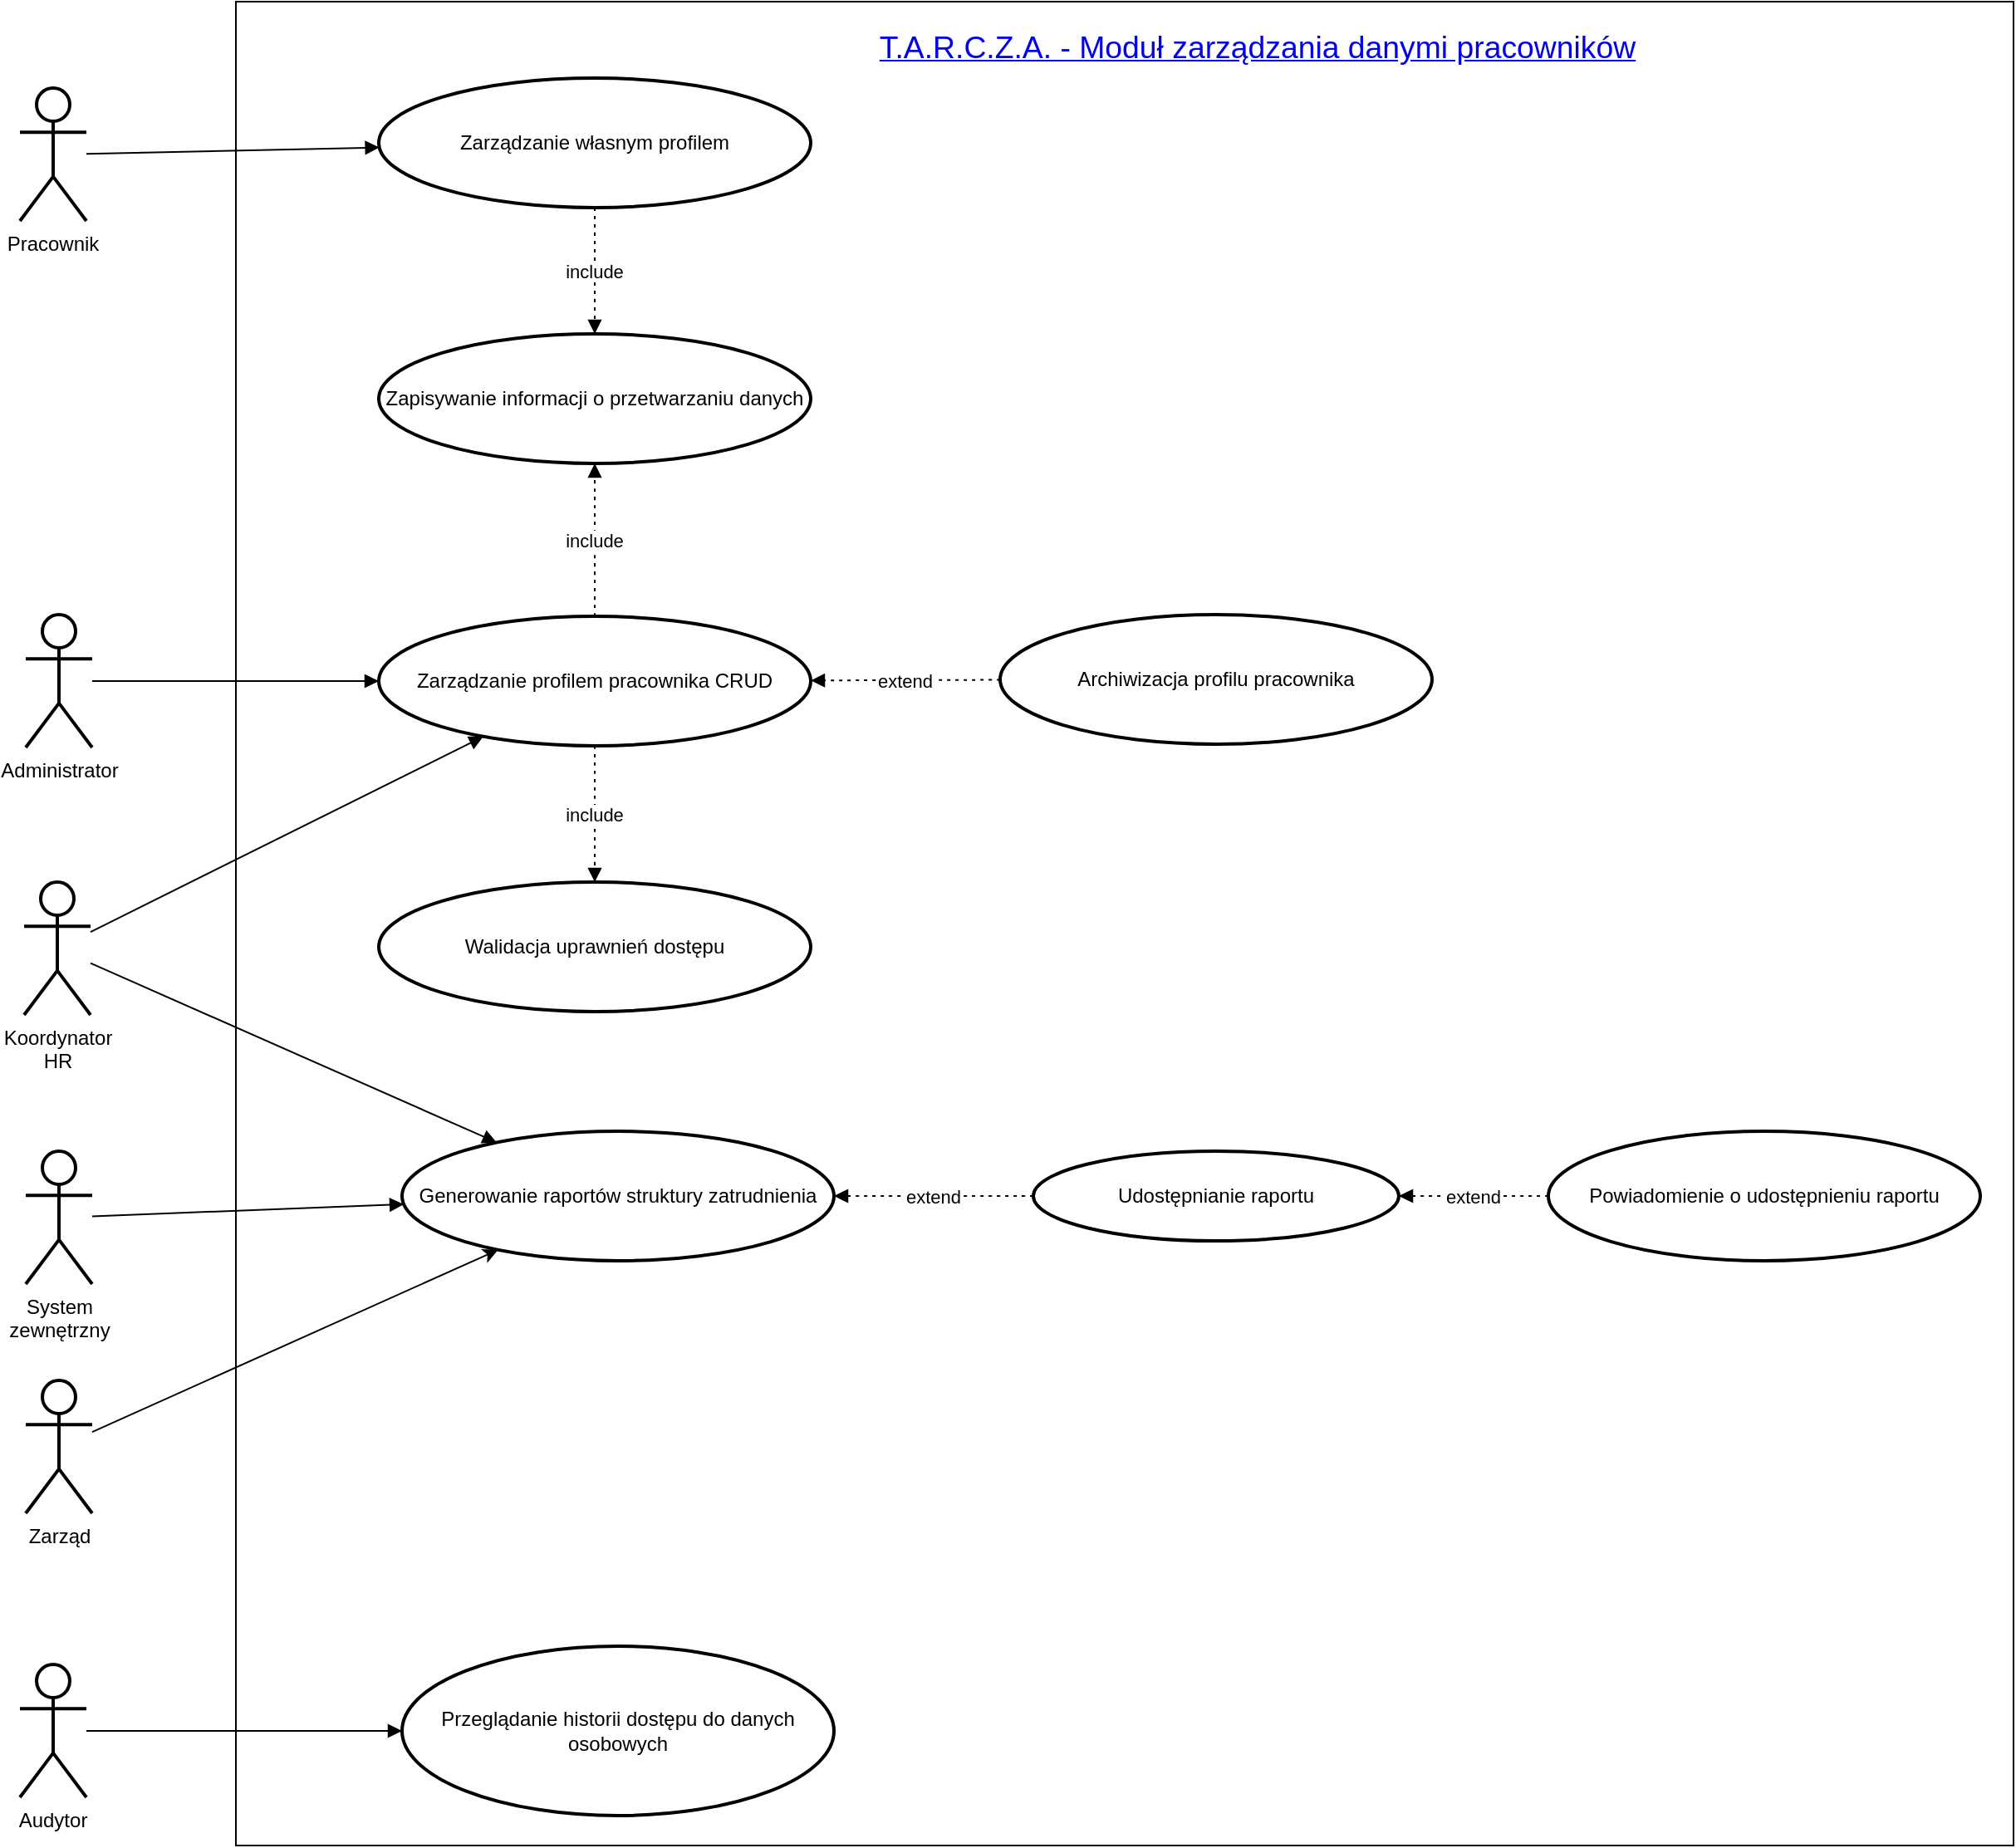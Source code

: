 <mxfile version="26.2.2" pages="6">
  <diagram name="Moduł zarządzania danymi pracowników" id="iUWvuMvInkkvkzSgwOqp">
    <mxGraphModel dx="1433" dy="1098" grid="1" gridSize="10" guides="1" tooltips="1" connect="1" arrows="1" fold="1" page="1" pageScale="1" pageWidth="827" pageHeight="1169" math="0" shadow="0">
      <root>
        <mxCell id="0" />
        <mxCell id="1" parent="0" />
        <mxCell id="RNRtTLT5Gbxk9g-d37kn-1" value="" style="rounded=0;whiteSpace=wrap;html=1;" vertex="1" parent="1">
          <mxGeometry x="180" y="40" width="1070" height="1110" as="geometry" />
        </mxCell>
        <mxCell id="RNRtTLT5Gbxk9g-d37kn-2" value="Pracownik" style="whiteSpace=wrap;strokeWidth=2;shape=umlActor;verticalLabelPosition=bottom;verticalAlign=top;html=1;outlineConnect=0;" vertex="1" parent="1">
          <mxGeometry x="50" y="92" width="40" height="80" as="geometry" />
        </mxCell>
        <mxCell id="RNRtTLT5Gbxk9g-d37kn-3" value="Koordynator HR" style="whiteSpace=wrap;strokeWidth=2;shape=umlActor;verticalLabelPosition=bottom;verticalAlign=top;html=1;outlineConnect=0;" vertex="1" parent="1">
          <mxGeometry x="52.5" y="570" width="40" height="80" as="geometry" />
        </mxCell>
        <mxCell id="RNRtTLT5Gbxk9g-d37kn-4" value="Administrator" style="whiteSpace=wrap;strokeWidth=2;shape=umlActor;verticalLabelPosition=bottom;verticalAlign=top;html=1;outlineConnect=0;" vertex="1" parent="1">
          <mxGeometry x="53.5" y="409" width="40" height="80" as="geometry" />
        </mxCell>
        <mxCell id="RNRtTLT5Gbxk9g-d37kn-5" value="Audytor" style="whiteSpace=wrap;strokeWidth=2;shape=umlActor;verticalLabelPosition=bottom;verticalAlign=top;html=1;outlineConnect=0;" vertex="1" parent="1">
          <mxGeometry x="50" y="1041" width="40" height="80" as="geometry" />
        </mxCell>
        <mxCell id="RNRtTLT5Gbxk9g-d37kn-6" value="System zewnętrzny" style="whiteSpace=wrap;strokeWidth=2;shape=umlActor;html=1;verticalLabelPosition=bottom;verticalAlign=top;outlineConnect=0;" vertex="1" parent="1">
          <mxGeometry x="53.5" y="732" width="40" height="80" as="geometry" />
        </mxCell>
        <mxCell id="RNRtTLT5Gbxk9g-d37kn-7" value="Zarządzanie profilem pracownika CRUD" style="whiteSpace=wrap;strokeWidth=2;shape=ellipse;perimeter=ellipsePerimeter;html=1;" vertex="1" parent="1">
          <mxGeometry x="266" y="410" width="260" height="78" as="geometry" />
        </mxCell>
        <mxCell id="RNRtTLT5Gbxk9g-d37kn-8" value="Zarządzanie własnym profilem" style="whiteSpace=wrap;strokeWidth=2;shape=ellipse;perimeter=ellipsePerimeter;html=1;" vertex="1" parent="1">
          <mxGeometry x="266" y="86" width="260" height="78" as="geometry" />
        </mxCell>
        <mxCell id="RNRtTLT5Gbxk9g-d37kn-9" value="Generowanie raportów struktury zatrudnienia" style="whiteSpace=wrap;strokeWidth=2;shape=ellipse;perimeter=ellipsePerimeter;html=1;" vertex="1" parent="1">
          <mxGeometry x="280" y="720" width="260" height="78" as="geometry" />
        </mxCell>
        <mxCell id="RNRtTLT5Gbxk9g-d37kn-10" value="Przeglądanie historii dostępu do danych osobowych" style="whiteSpace=wrap;strokeWidth=2;shape=ellipse;perimeter=ellipsePerimeter;html=1;" vertex="1" parent="1">
          <mxGeometry x="280" y="1030" width="260" height="102" as="geometry" />
        </mxCell>
        <mxCell id="RNRtTLT5Gbxk9g-d37kn-11" value="Archiwizacja profilu pracownika" style="whiteSpace=wrap;strokeWidth=2;shape=ellipse;perimeter=ellipsePerimeter;html=1;" vertex="1" parent="1">
          <mxGeometry x="640" y="409" width="260" height="78" as="geometry" />
        </mxCell>
        <mxCell id="RNRtTLT5Gbxk9g-d37kn-12" value="Zapisywanie informacji o przetwarzaniu danych" style="whiteSpace=wrap;strokeWidth=2;shape=ellipse;perimeter=ellipsePerimeter;html=1;" vertex="1" parent="1">
          <mxGeometry x="266" y="240" width="260" height="78" as="geometry" />
        </mxCell>
        <mxCell id="RNRtTLT5Gbxk9g-d37kn-13" value="Walidacja uprawnień dostępu" style="whiteSpace=wrap;strokeWidth=2;shape=ellipse;perimeter=ellipsePerimeter;html=1;" vertex="1" parent="1">
          <mxGeometry x="266" y="570" width="260" height="78" as="geometry" />
        </mxCell>
        <mxCell id="RNRtTLT5Gbxk9g-d37kn-14" value="Udostępnianie raportu" style="whiteSpace=wrap;strokeWidth=2;shape=ellipse;perimeter=ellipsePerimeter;html=1;" vertex="1" parent="1">
          <mxGeometry x="660" y="732" width="220" height="54" as="geometry" />
        </mxCell>
        <mxCell id="RNRtTLT5Gbxk9g-d37kn-15" value="Powiadomienie o udostępnieniu raportu" style="whiteSpace=wrap;strokeWidth=2;shape=ellipse;perimeter=ellipsePerimeter;html=1;" vertex="1" parent="1">
          <mxGeometry x="970" y="720" width="260" height="78" as="geometry" />
        </mxCell>
        <mxCell id="RNRtTLT5Gbxk9g-d37kn-16" value="" style="curved=1;startArrow=none;endArrow=block;rounded=0;entryDx=0;entryDy=0;" edge="1" parent="1" source="RNRtTLT5Gbxk9g-d37kn-2" target="RNRtTLT5Gbxk9g-d37kn-8">
          <mxGeometry relative="1" as="geometry">
            <Array as="points" />
          </mxGeometry>
        </mxCell>
        <mxCell id="RNRtTLT5Gbxk9g-d37kn-17" value="" style="curved=1;startArrow=none;endArrow=block;rounded=0;" edge="1" parent="1" source="RNRtTLT5Gbxk9g-d37kn-3" target="RNRtTLT5Gbxk9g-d37kn-7">
          <mxGeometry relative="1" as="geometry" />
        </mxCell>
        <mxCell id="RNRtTLT5Gbxk9g-d37kn-18" value="" style="curved=1;startArrow=none;endArrow=block;rounded=0;" edge="1" parent="1" source="RNRtTLT5Gbxk9g-d37kn-3" target="RNRtTLT5Gbxk9g-d37kn-9">
          <mxGeometry relative="1" as="geometry" />
        </mxCell>
        <mxCell id="RNRtTLT5Gbxk9g-d37kn-19" value="" style="curved=1;startArrow=none;endArrow=block;rounded=0;" edge="1" parent="1" source="RNRtTLT5Gbxk9g-d37kn-4" target="RNRtTLT5Gbxk9g-d37kn-7">
          <mxGeometry relative="1" as="geometry" />
        </mxCell>
        <mxCell id="RNRtTLT5Gbxk9g-d37kn-20" value="" style="curved=1;startArrow=none;endArrow=block;rounded=0;" edge="1" parent="1" source="RNRtTLT5Gbxk9g-d37kn-5" target="RNRtTLT5Gbxk9g-d37kn-10">
          <mxGeometry relative="1" as="geometry" />
        </mxCell>
        <mxCell id="RNRtTLT5Gbxk9g-d37kn-21" value="" style="curved=1;startArrow=none;endArrow=block;rounded=0;" edge="1" parent="1" source="RNRtTLT5Gbxk9g-d37kn-6" target="RNRtTLT5Gbxk9g-d37kn-9">
          <mxGeometry relative="1" as="geometry" />
        </mxCell>
        <mxCell id="RNRtTLT5Gbxk9g-d37kn-22" value="include" style="curved=1;dashed=1;dashPattern=2 3;startArrow=none;endArrow=block;rounded=0;" edge="1" parent="1" source="RNRtTLT5Gbxk9g-d37kn-7" target="RNRtTLT5Gbxk9g-d37kn-12">
          <mxGeometry relative="1" as="geometry" />
        </mxCell>
        <mxCell id="RNRtTLT5Gbxk9g-d37kn-23" value="include" style="curved=1;dashed=1;dashPattern=2 3;startArrow=none;endArrow=block;exitX=0.5;exitY=1;entryX=0.5;entryY=-0.01;rounded=0;" edge="1" parent="1" source="RNRtTLT5Gbxk9g-d37kn-8" target="RNRtTLT5Gbxk9g-d37kn-12">
          <mxGeometry relative="1" as="geometry" />
        </mxCell>
        <mxCell id="RNRtTLT5Gbxk9g-d37kn-24" value="include" style="curved=1;dashed=1;dashPattern=2 3;startArrow=none;endArrow=block;rounded=0;" edge="1" parent="1" source="RNRtTLT5Gbxk9g-d37kn-7" target="RNRtTLT5Gbxk9g-d37kn-13">
          <mxGeometry relative="1" as="geometry" />
        </mxCell>
        <mxCell id="RNRtTLT5Gbxk9g-d37kn-25" value="extend" style="curved=1;dashed=1;dashPattern=2 3;startArrow=none;endArrow=block;rounded=0;" edge="1" parent="1" source="RNRtTLT5Gbxk9g-d37kn-11" target="RNRtTLT5Gbxk9g-d37kn-7">
          <mxGeometry relative="1" as="geometry" />
        </mxCell>
        <mxCell id="RNRtTLT5Gbxk9g-d37kn-26" value="extend" style="curved=1;dashed=1;dashPattern=2 3;startArrow=none;endArrow=block;rounded=0;" edge="1" parent="1" source="RNRtTLT5Gbxk9g-d37kn-14" target="RNRtTLT5Gbxk9g-d37kn-9">
          <mxGeometry relative="1" as="geometry" />
        </mxCell>
        <mxCell id="RNRtTLT5Gbxk9g-d37kn-27" value="extend" style="curved=1;dashed=1;dashPattern=2 3;startArrow=none;endArrow=block;rounded=0;" edge="1" parent="1" source="RNRtTLT5Gbxk9g-d37kn-15" target="RNRtTLT5Gbxk9g-d37kn-14">
          <mxGeometry x="-0.001" relative="1" as="geometry">
            <Array as="points" />
            <mxPoint as="offset" />
          </mxGeometry>
        </mxCell>
        <mxCell id="RNRtTLT5Gbxk9g-d37kn-28" value="&lt;h3 style=&quot;margin: 8pt 0cm 4pt; line-height: 21.467px; break-after: avoid; font-size: 14pt; font-family: Aptos, sans-serif; color: rgb(15, 71, 97); font-weight: normal; text-align: start;&quot;&gt;&lt;a name=&quot;_Toc192403806&quot;&gt;&lt;span lang=&quot;PL&quot;&gt;T.A.R.C.Z.A. - Moduł zarządzania danymi pracowników&lt;/span&gt;&lt;/a&gt;&lt;span lang=&quot;PL&quot;&gt;&lt;/span&gt;&lt;/h3&gt;" style="text;html=1;align=center;verticalAlign=middle;whiteSpace=wrap;rounded=0;" vertex="1" parent="1">
          <mxGeometry x="520" y="50" width="550" height="30" as="geometry" />
        </mxCell>
        <mxCell id="PyNVs5cv4fpSb7JMFror-2" style="rounded=0;orthogonalLoop=1;jettySize=auto;html=1;entryDx=0;entryDy=0;" edge="1" parent="1" source="PyNVs5cv4fpSb7JMFror-1" target="RNRtTLT5Gbxk9g-d37kn-9">
          <mxGeometry relative="1" as="geometry" />
        </mxCell>
        <mxCell id="PyNVs5cv4fpSb7JMFror-1" value="Zarząd" style="whiteSpace=wrap;strokeWidth=2;shape=umlActor;html=1;verticalLabelPosition=bottom;verticalAlign=top;outlineConnect=0;" vertex="1" parent="1">
          <mxGeometry x="53.5" y="870" width="40" height="80" as="geometry" />
        </mxCell>
      </root>
    </mxGraphModel>
  </diagram>
  <diagram name="Moduł rekrutacji" id="dKMrinymMQbb83w-s-O3">
    <mxGraphModel dx="1212" dy="929" grid="1" gridSize="10" guides="1" tooltips="1" connect="1" arrows="1" fold="1" page="1" pageScale="1" pageWidth="827" pageHeight="1169" math="0" shadow="0">
      <root>
        <mxCell id="KTsNG7ROXyZTVPLWEjZe-0" />
        <mxCell id="KTsNG7ROXyZTVPLWEjZe-1" parent="KTsNG7ROXyZTVPLWEjZe-0" />
        <mxCell id="qqqXNMaE71amnmDnIXsp-0" value="" style="rounded=0;whiteSpace=wrap;html=1;" vertex="1" parent="KTsNG7ROXyZTVPLWEjZe-1">
          <mxGeometry x="180" y="30" width="710" height="630" as="geometry" />
        </mxCell>
        <mxCell id="IxXa1h3V_1fiCCalLAmW-2" style="rounded=0;orthogonalLoop=1;jettySize=auto;html=1;entryX=0;entryY=0.5;entryDx=0;entryDy=0;" edge="1" parent="KTsNG7ROXyZTVPLWEjZe-1" source="ZLTcTqO4UyW8KIokddQc-0" target="ZLTcTqO4UyW8KIokddQc-7">
          <mxGeometry relative="1" as="geometry" />
        </mxCell>
        <mxCell id="ZLTcTqO4UyW8KIokddQc-0" value="Koordynator HR" style="whiteSpace=wrap;strokeWidth=2;shape=umlActor;verticalLabelPosition=bottom;verticalAlign=top;html=1;outlineConnect=0;" vertex="1" parent="KTsNG7ROXyZTVPLWEjZe-1">
          <mxGeometry x="64" y="102" width="40" height="80" as="geometry" />
        </mxCell>
        <mxCell id="ZLTcTqO4UyW8KIokddQc-1" value="Lider zespołu" style="whiteSpace=wrap;strokeWidth=2;shape=umlActor;verticalLabelPosition=bottom;verticalAlign=top;html=1;outlineConnect=0;" vertex="1" parent="KTsNG7ROXyZTVPLWEjZe-1">
          <mxGeometry x="64" y="383" width="40" height="80" as="geometry" />
        </mxCell>
        <mxCell id="ZLTcTqO4UyW8KIokddQc-2" value="Kandydat" style="whiteSpace=wrap;strokeWidth=2;shape=umlActor;verticalLabelPosition=bottom;verticalAlign=top;html=1;outlineConnect=0;" vertex="1" parent="KTsNG7ROXyZTVPLWEjZe-1">
          <mxGeometry x="64" y="551" width="40" height="80" as="geometry" />
        </mxCell>
        <mxCell id="ZLTcTqO4UyW8KIokddQc-4" value="Tworzenie ogłoszenia rekrutacyjnego" style="whiteSpace=wrap;strokeWidth=2;shape=ellipse;perimeter=ellipsePerimeter;html=1;" vertex="1" parent="KTsNG7ROXyZTVPLWEjZe-1">
          <mxGeometry x="230" y="104" width="260" height="78" as="geometry" />
        </mxCell>
        <mxCell id="ZLTcTqO4UyW8KIokddQc-5" value="Selekcja kandydatów" style="whiteSpace=wrap;strokeWidth=2;shape=ellipse;perimeter=ellipsePerimeter;html=1;" vertex="1" parent="KTsNG7ROXyZTVPLWEjZe-1">
          <mxGeometry x="254.5" y="344" width="211" height="54" as="geometry" />
        </mxCell>
        <mxCell id="ZLTcTqO4UyW8KIokddQc-6" value="Śledzenie statusu rekrutacji" style="whiteSpace=wrap;strokeWidth=2;shape=ellipse;perimeter=ellipsePerimeter;html=1;" vertex="1" parent="KTsNG7ROXyZTVPLWEjZe-1">
          <mxGeometry x="230" y="543" width="260" height="78" as="geometry" />
        </mxCell>
        <mxCell id="ZLTcTqO4UyW8KIokddQc-7" value="Zakończenie procesu rekrutacyjnego" style="whiteSpace=wrap;strokeWidth=2;shape=ellipse;perimeter=ellipsePerimeter;html=1;" vertex="1" parent="KTsNG7ROXyZTVPLWEjZe-1">
          <mxGeometry x="230" y="200" width="260" height="78" as="geometry" />
        </mxCell>
        <mxCell id="ZLTcTqO4UyW8KIokddQc-8" value="Zarządzanie publikacją ogłoszeń" style="whiteSpace=wrap;strokeWidth=2;shape=ellipse;perimeter=ellipsePerimeter;html=1;" vertex="1" parent="KTsNG7ROXyZTVPLWEjZe-1">
          <mxGeometry x="580" y="150" width="260" height="78" as="geometry" />
        </mxCell>
        <mxCell id="ZLTcTqO4UyW8KIokddQc-9" value="Ocena dopasowania do kultury organizacyjnej" style="whiteSpace=wrap;strokeWidth=2;shape=ellipse;perimeter=ellipsePerimeter;html=1;" vertex="1" parent="KTsNG7ROXyZTVPLWEjZe-1">
          <mxGeometry x="580" y="320" width="260" height="78" as="geometry" />
        </mxCell>
        <mxCell id="ZLTcTqO4UyW8KIokddQc-11" value="Powiadomienie o zmianie statusu" style="whiteSpace=wrap;strokeWidth=2;shape=ellipse;perimeter=ellipsePerimeter;html=1;" vertex="1" parent="KTsNG7ROXyZTVPLWEjZe-1">
          <mxGeometry x="580" y="551" width="260" height="78" as="geometry" />
        </mxCell>
        <mxCell id="ZLTcTqO4UyW8KIokddQc-12" value="Dodawanie feedbacku" style="whiteSpace=wrap;strokeWidth=2;shape=ellipse;perimeter=ellipsePerimeter;html=1;" vertex="1" parent="KTsNG7ROXyZTVPLWEjZe-1">
          <mxGeometry x="580" y="422" width="260" height="78" as="geometry" />
        </mxCell>
        <mxCell id="ZLTcTqO4UyW8KIokddQc-13" value="" style="curved=1;startArrow=none;endArrow=block;rounded=0;" edge="1" parent="KTsNG7ROXyZTVPLWEjZe-1" source="ZLTcTqO4UyW8KIokddQc-0" target="ZLTcTqO4UyW8KIokddQc-4">
          <mxGeometry relative="1" as="geometry" />
        </mxCell>
        <mxCell id="ZLTcTqO4UyW8KIokddQc-14" value="" style="curved=1;startArrow=none;endArrow=block;rounded=0;" edge="1" parent="KTsNG7ROXyZTVPLWEjZe-1" source="ZLTcTqO4UyW8KIokddQc-0">
          <mxGeometry relative="1" as="geometry">
            <mxPoint x="52.2" y="170.002" as="sourcePoint" />
            <mxPoint x="277.005" y="356.607" as="targetPoint" />
          </mxGeometry>
        </mxCell>
        <mxCell id="ZLTcTqO4UyW8KIokddQc-15" value="" style="curved=1;startArrow=none;endArrow=block;rounded=0;" edge="1" parent="KTsNG7ROXyZTVPLWEjZe-1" source="ZLTcTqO4UyW8KIokddQc-1" target="ZLTcTqO4UyW8KIokddQc-5">
          <mxGeometry relative="1" as="geometry" />
        </mxCell>
        <mxCell id="ZLTcTqO4UyW8KIokddQc-16" value="" style="curved=1;startArrow=none;endArrow=block;rounded=0;" edge="1" parent="KTsNG7ROXyZTVPLWEjZe-1" source="ZLTcTqO4UyW8KIokddQc-1" target="ZLTcTqO4UyW8KIokddQc-6">
          <mxGeometry relative="1" as="geometry" />
        </mxCell>
        <mxCell id="ZLTcTqO4UyW8KIokddQc-17" value="" style="curved=1;startArrow=none;endArrow=block;rounded=0;" edge="1" parent="KTsNG7ROXyZTVPLWEjZe-1" source="ZLTcTqO4UyW8KIokddQc-2" target="ZLTcTqO4UyW8KIokddQc-6">
          <mxGeometry relative="1" as="geometry" />
        </mxCell>
        <mxCell id="ZLTcTqO4UyW8KIokddQc-19" value="include" style="curved=1;dashed=1;dashPattern=2 3;startArrow=none;endArrow=classic;rounded=0;endFill=1;" edge="1" parent="KTsNG7ROXyZTVPLWEjZe-1" source="ZLTcTqO4UyW8KIokddQc-4" target="ZLTcTqO4UyW8KIokddQc-8">
          <mxGeometry relative="1" as="geometry" />
        </mxCell>
        <mxCell id="ZLTcTqO4UyW8KIokddQc-20" value="include" style="curved=1;dashed=1;dashPattern=2 3;startArrow=none;endArrow=classic;rounded=0;endFill=1;" edge="1" parent="KTsNG7ROXyZTVPLWEjZe-1" source="ZLTcTqO4UyW8KIokddQc-5" target="ZLTcTqO4UyW8KIokddQc-9">
          <mxGeometry relative="1" as="geometry" />
        </mxCell>
        <mxCell id="ZLTcTqO4UyW8KIokddQc-22" value="extend" style="curved=1;dashed=1;dashPattern=2 3;startArrow=classic;endArrow=none;rounded=0;endFill=1;startFill=0;" edge="1" parent="KTsNG7ROXyZTVPLWEjZe-1" source="ZLTcTqO4UyW8KIokddQc-6" target="ZLTcTqO4UyW8KIokddQc-11">
          <mxGeometry relative="1" as="geometry" />
        </mxCell>
        <mxCell id="ZLTcTqO4UyW8KIokddQc-23" value="extend" style="curved=1;dashed=1;dashPattern=2 3;startArrow=classic;endArrow=none;rounded=0;startFill=1;" edge="1" parent="KTsNG7ROXyZTVPLWEjZe-1" source="ZLTcTqO4UyW8KIokddQc-5" target="ZLTcTqO4UyW8KIokddQc-12">
          <mxGeometry relative="1" as="geometry" />
        </mxCell>
        <mxCell id="IxXa1h3V_1fiCCalLAmW-0" value="&lt;h3 style=&quot;margin: 8pt 0cm 4pt; line-height: 21.467px; break-after: avoid; font-size: 14pt; font-family: Aptos, sans-serif; color: rgb(15, 71, 97); font-weight: normal; text-align: start;&quot;&gt;&lt;a name=&quot;_Toc192403806&quot;&gt;&lt;span lang=&quot;PL&quot;&gt;T.A.R.C.Z.A. - Moduł rekrutacji&lt;/span&gt;&lt;/a&gt;&lt;/h3&gt;" style="text;html=1;align=center;verticalAlign=middle;whiteSpace=wrap;rounded=0;" vertex="1" parent="KTsNG7ROXyZTVPLWEjZe-1">
          <mxGeometry x="277" y="40" width="550" height="30" as="geometry" />
        </mxCell>
        <mxCell id="IxXa1h3V_1fiCCalLAmW-4" value="include" style="curved=1;dashed=1;dashPattern=2 3;startArrow=none;endArrow=classic;rounded=0;endFill=1;exitX=1;exitY=0.5;exitDx=0;exitDy=0;entryX=0.046;entryY=0.693;entryDx=0;entryDy=0;entryPerimeter=0;" edge="1" parent="KTsNG7ROXyZTVPLWEjZe-1" source="ZLTcTqO4UyW8KIokddQc-7" target="ZLTcTqO4UyW8KIokddQc-8">
          <mxGeometry relative="1" as="geometry">
            <mxPoint x="500" y="153" as="sourcePoint" />
            <mxPoint x="590" y="153" as="targetPoint" />
          </mxGeometry>
        </mxCell>
      </root>
    </mxGraphModel>
  </diagram>
  <diagram id="YJtXPYCvk-eatQrJlfcG" name="Moduł oceny i rozwoju">
    <mxGraphModel dx="985" dy="755" grid="1" gridSize="10" guides="1" tooltips="1" connect="1" arrows="1" fold="1" page="1" pageScale="1" pageWidth="827" pageHeight="1169" math="0" shadow="0">
      <root>
        <mxCell id="0" />
        <mxCell id="1" parent="0" />
        <mxCell id="chSa0pRZ12F72yfk75-7-28" value="" style="rounded=0;whiteSpace=wrap;html=1;" vertex="1" parent="1">
          <mxGeometry x="160" width="740" height="840" as="geometry" />
        </mxCell>
        <mxCell id="chSa0pRZ12F72yfk75-7-1" value="Pracownik" style="whiteSpace=wrap;strokeWidth=2;shape=umlActor;verticalLabelPosition=bottom;verticalAlign=top;html=1;outlineConnect=0;" vertex="1" parent="1">
          <mxGeometry x="50" y="420" width="40" height="80" as="geometry" />
        </mxCell>
        <mxCell id="chSa0pRZ12F72yfk75-7-2" value="Lider zespołu" style="whiteSpace=wrap;strokeWidth=2;shape=umlActor;verticalLabelPosition=bottom;verticalAlign=top;html=1;outlineConnect=0;" vertex="1" parent="1">
          <mxGeometry x="50" y="210" width="40" height="80" as="geometry" />
        </mxCell>
        <mxCell id="chSa0pRZ12F72yfk75-7-3" value="Koordynator HR" style="whiteSpace=wrap;strokeWidth=2;shape=umlActor;verticalLabelPosition=bottom;verticalAlign=top;html=1;outlineConnect=0;" vertex="1" parent="1">
          <mxGeometry x="50" y="630" width="40" height="80" as="geometry" />
        </mxCell>
        <mxCell id="chSa0pRZ12F72yfk75-7-4" value="Trener" style="whiteSpace=wrap;strokeWidth=2;shape=umlActor;verticalLabelPosition=bottom;verticalAlign=top;html=1;outlineConnect=0;" vertex="1" parent="1">
          <mxGeometry x="50" y="770" width="40" height="80" as="geometry" />
        </mxCell>
        <mxCell id="chSa0pRZ12F72yfk75-7-5" value="Zarządzanie ścieżką rozwoju" style="whiteSpace=wrap;strokeWidth=2;shape=ellipse;perimeter=ellipsePerimeter;html=1;" vertex="1" parent="1">
          <mxGeometry x="210" y="383" width="247" height="54" as="geometry" />
        </mxCell>
        <mxCell id="chSa0pRZ12F72yfk75-7-6" value="Regularna ocena pracownicza" style="whiteSpace=wrap;strokeWidth=2;shape=ellipse;perimeter=ellipsePerimeter;html=1;" vertex="1" parent="1">
          <mxGeometry x="210" y="170" width="260" height="78" as="geometry" />
        </mxCell>
        <mxCell id="chSa0pRZ12F72yfk75-7-7" value="Planowanie celów rozwojowych" style="whiteSpace=wrap;strokeWidth=2;shape=ellipse;perimeter=ellipsePerimeter;html=1;" vertex="1" parent="1">
          <mxGeometry x="203.5" y="270" width="260" height="78" as="geometry" />
        </mxCell>
        <mxCell id="chSa0pRZ12F72yfk75-7-8" value="Monitorowanie realizacji celów" style="whiteSpace=wrap;strokeWidth=2;shape=ellipse;perimeter=ellipsePerimeter;html=1;" vertex="1" parent="1">
          <mxGeometry x="210" y="480" width="260" height="78" as="geometry" />
        </mxCell>
        <mxCell id="chSa0pRZ12F72yfk75-7-9" value="Aktualizacja mapy kompetencji" style="whiteSpace=wrap;strokeWidth=2;shape=ellipse;perimeter=ellipsePerimeter;html=1;" vertex="1" parent="1">
          <mxGeometry x="210" y="680" width="260" height="78" as="geometry" />
        </mxCell>
        <mxCell id="chSa0pRZ12F72yfk75-7-10" value="Mapowanie kompetencji" style="whiteSpace=wrap;strokeWidth=2;shape=ellipse;perimeter=ellipsePerimeter;html=1;" vertex="1" parent="1">
          <mxGeometry x="560" y="282" width="234" height="54" as="geometry" />
        </mxCell>
        <mxCell id="chSa0pRZ12F72yfk75-7-11" value="Ocena zgodności z wartościami firmy" style="whiteSpace=wrap;strokeWidth=2;shape=ellipse;perimeter=ellipsePerimeter;html=1;" vertex="1" parent="1">
          <mxGeometry x="560" y="60" width="260" height="78" as="geometry" />
        </mxCell>
        <mxCell id="chSa0pRZ12F72yfk75-7-13" value="Feedback 360 stopni" style="whiteSpace=wrap;strokeWidth=2;shape=ellipse;perimeter=ellipsePerimeter;html=1;" vertex="1" parent="1">
          <mxGeometry x="560" y="182" width="207" height="54" as="geometry" />
        </mxCell>
        <mxCell id="chSa0pRZ12F72yfk75-7-14" value="Powiadomienie o zmianach" style="whiteSpace=wrap;strokeWidth=2;shape=ellipse;perimeter=ellipsePerimeter;html=1;" vertex="1" parent="1">
          <mxGeometry x="560" y="480" width="260" height="78" as="geometry" />
        </mxCell>
        <mxCell id="chSa0pRZ12F72yfk75-7-15" value="Zarządzanie propozycjami szkoleń" style="whiteSpace=wrap;strokeWidth=2;shape=ellipse;perimeter=ellipsePerimeter;html=1;" vertex="1" parent="1">
          <mxGeometry x="560" y="692" width="255" height="54" as="geometry" />
        </mxCell>
        <mxCell id="chSa0pRZ12F72yfk75-7-16" value="" style="curved=1;startArrow=none;endArrow=block;rounded=0;" edge="1" parent="1" source="chSa0pRZ12F72yfk75-7-1" target="chSa0pRZ12F72yfk75-7-5">
          <mxGeometry relative="1" as="geometry" />
        </mxCell>
        <mxCell id="chSa0pRZ12F72yfk75-7-17" value="" style="curved=1;startArrow=none;endArrow=block;rounded=0;" edge="1" parent="1" source="chSa0pRZ12F72yfk75-7-1" target="chSa0pRZ12F72yfk75-7-8">
          <mxGeometry relative="1" as="geometry" />
        </mxCell>
        <mxCell id="chSa0pRZ12F72yfk75-7-18" value="" style="curved=1;startArrow=none;endArrow=block;rounded=0;" edge="1" parent="1" source="chSa0pRZ12F72yfk75-7-2" target="chSa0pRZ12F72yfk75-7-6">
          <mxGeometry relative="1" as="geometry" />
        </mxCell>
        <mxCell id="chSa0pRZ12F72yfk75-7-19" value="" style="curved=1;startArrow=none;endArrow=block;rounded=0;" edge="1" parent="1" source="chSa0pRZ12F72yfk75-7-2" target="chSa0pRZ12F72yfk75-7-7">
          <mxGeometry relative="1" as="geometry" />
        </mxCell>
        <mxCell id="chSa0pRZ12F72yfk75-7-20" value="" style="curved=1;startArrow=none;endArrow=block;rounded=0;" edge="1" parent="1" source="chSa0pRZ12F72yfk75-7-3" target="chSa0pRZ12F72yfk75-7-9">
          <mxGeometry relative="1" as="geometry" />
        </mxCell>
        <mxCell id="chSa0pRZ12F72yfk75-7-21" value="" style="curved=1;startArrow=none;endArrow=block;rounded=0;" edge="1" parent="1" source="chSa0pRZ12F72yfk75-7-4" target="chSa0pRZ12F72yfk75-7-9">
          <mxGeometry relative="1" as="geometry" />
        </mxCell>
        <mxCell id="chSa0pRZ12F72yfk75-7-22" value="include" style="curved=1;dashed=1;dashPattern=2 3;startArrow=none;endArrow=block;rounded=0;exitX=1;exitY=0.5;exitDx=0;exitDy=0;" edge="1" parent="1" source="chSa0pRZ12F72yfk75-7-7" target="chSa0pRZ12F72yfk75-7-10">
          <mxGeometry relative="1" as="geometry" />
        </mxCell>
        <mxCell id="chSa0pRZ12F72yfk75-7-23" value="include" style="curved=1;dashed=1;dashPattern=2 3;startArrow=none;endArrow=block;rounded=0;" edge="1" parent="1" source="chSa0pRZ12F72yfk75-7-6" target="chSa0pRZ12F72yfk75-7-11">
          <mxGeometry relative="1" as="geometry" />
        </mxCell>
        <mxCell id="chSa0pRZ12F72yfk75-7-25" value="extend" style="curved=1;dashed=1;dashPattern=2 3;startArrow=classic;endArrow=none;rounded=0;startFill=0;" edge="1" parent="1" source="chSa0pRZ12F72yfk75-7-6" target="chSa0pRZ12F72yfk75-7-13">
          <mxGeometry relative="1" as="geometry" />
        </mxCell>
        <mxCell id="chSa0pRZ12F72yfk75-7-26" value="extend" style="curved=1;dashed=1;dashPattern=2 3;startArrow=classic;endArrow=none;rounded=0;startFill=0;" edge="1" parent="1" source="chSa0pRZ12F72yfk75-7-8" target="chSa0pRZ12F72yfk75-7-14">
          <mxGeometry relative="1" as="geometry" />
        </mxCell>
        <mxCell id="chSa0pRZ12F72yfk75-7-27" value="extend" style="curved=1;dashed=1;dashPattern=2 3;startArrow=none;endArrow=block;rounded=0;" edge="1" parent="1" source="chSa0pRZ12F72yfk75-7-15" target="chSa0pRZ12F72yfk75-7-9">
          <mxGeometry relative="1" as="geometry" />
        </mxCell>
        <mxCell id="pOsUuxG-cdpW1d9v6RIK-1" value="&lt;h3 style=&quot;margin: 8pt 0cm 4pt; line-height: 21.467px; break-after: avoid; font-size: 14pt; font-family: Aptos, sans-serif; color: rgb(15, 71, 97); font-weight: normal; text-align: start;&quot;&gt;&lt;a name=&quot;_Toc192403806&quot;&gt;&lt;span lang=&quot;PL&quot;&gt;T.A.R.C.Z.A. - Moduł oceny i rozwoju&lt;/span&gt;&lt;/a&gt;&lt;/h3&gt;" style="text;html=1;align=center;verticalAlign=middle;whiteSpace=wrap;rounded=0;" vertex="1" parent="1">
          <mxGeometry x="160" y="10" width="730" height="30" as="geometry" />
        </mxCell>
      </root>
    </mxGraphModel>
  </diagram>
  <diagram id="wvN_hej2Bl7UecscwBCP" name="Moduł szkoleń">
    <mxGraphModel dx="2627" dy="2013" grid="1" gridSize="10" guides="1" tooltips="1" connect="1" arrows="1" fold="1" page="1" pageScale="1" pageWidth="827" pageHeight="1169" math="0" shadow="0">
      <root>
        <mxCell id="0" />
        <mxCell id="1" parent="0" />
        <mxCell id="S4tzgTiUr0aOozugNYlS-25" value="" style="rounded=0;whiteSpace=wrap;html=1;" vertex="1" parent="1">
          <mxGeometry x="100" y="50" width="1090" height="800" as="geometry" />
        </mxCell>
        <mxCell id="S4tzgTiUr0aOozugNYlS-1" value="Pracownik" style="whiteSpace=wrap;strokeWidth=2;shape=umlActor;verticalLabelPosition=bottom;verticalAlign=top;html=1;outlineConnect=0;" vertex="1" parent="1">
          <mxGeometry x="30" y="200" width="40" height="80" as="geometry" />
        </mxCell>
        <mxCell id="S4tzgTiUr0aOozugNYlS-24" style="rounded=0;orthogonalLoop=1;jettySize=auto;html=1;entryX=0;entryY=0.5;entryDx=0;entryDy=0;" edge="1" parent="1" source="S4tzgTiUr0aOozugNYlS-2" target="S4tzgTiUr0aOozugNYlS-22">
          <mxGeometry relative="1" as="geometry" />
        </mxCell>
        <mxCell id="S4tzgTiUr0aOozugNYlS-2" value="Lider zespołu" style="whiteSpace=wrap;strokeWidth=2;shape=umlActor;verticalLabelPosition=bottom;verticalAlign=top;html=1;outlineConnect=0;" vertex="1" parent="1">
          <mxGeometry x="30" y="370" width="40" height="80" as="geometry" />
        </mxCell>
        <mxCell id="S4tzgTiUr0aOozugNYlS-3" value="Trener" style="whiteSpace=wrap;strokeWidth=2;shape=umlActor;verticalLabelPosition=bottom;verticalAlign=top;html=1;outlineConnect=0;" vertex="1" parent="1">
          <mxGeometry x="30" y="570" width="40" height="80" as="geometry" />
        </mxCell>
        <mxCell id="S4tzgTiUr0aOozugNYlS-4" value="Katalogowanie oferty szkoleniowej" style="whiteSpace=wrap;strokeWidth=2;shape=ellipse;perimeter=ellipsePerimeter;html=1;" vertex="1" parent="1">
          <mxGeometry x="140" y="572" width="260" height="78" as="geometry" />
        </mxCell>
        <mxCell id="S4tzgTiUr0aOozugNYlS-5" value="Zgłaszanie udziału w szkoleniu" style="whiteSpace=wrap;strokeWidth=2;shape=ellipse;perimeter=ellipsePerimeter;html=1;" vertex="1" parent="1">
          <mxGeometry x="140" y="150" width="260" height="78" as="geometry" />
        </mxCell>
        <mxCell id="S4tzgTiUr0aOozugNYlS-6" value="Zatwierdzanie udziału w szkoleniu" style="whiteSpace=wrap;strokeWidth=2;shape=ellipse;perimeter=ellipsePerimeter;html=1;" vertex="1" parent="1">
          <mxGeometry x="140" y="372" width="260" height="78" as="geometry" />
        </mxCell>
        <mxCell id="S4tzgTiUr0aOozugNYlS-7" value="Zakończenie szkolenia" style="whiteSpace=wrap;strokeWidth=2;shape=ellipse;perimeter=ellipsePerimeter;html=1;" vertex="1" parent="1">
          <mxGeometry x="140" y="710" width="220" height="54" as="geometry" />
        </mxCell>
        <mxCell id="S4tzgTiUr0aOozugNYlS-8" value="Sprawdzenie budżetu szkoleniowego" style="whiteSpace=wrap;strokeWidth=2;shape=ellipse;perimeter=ellipsePerimeter;html=1;" vertex="1" parent="1">
          <mxGeometry x="470" y="150" width="260" height="78" as="geometry" />
        </mxCell>
        <mxCell id="S4tzgTiUr0aOozugNYlS-9" value="Rezerwacja budżetu" style="whiteSpace=wrap;strokeWidth=2;shape=ellipse;perimeter=ellipsePerimeter;html=1;" vertex="1" parent="1">
          <mxGeometry x="480" y="384" width="205" height="54" as="geometry" />
        </mxCell>
        <mxCell id="S4tzgTiUr0aOozugNYlS-10" value="Ocena efektywności szkolenia" style="whiteSpace=wrap;strokeWidth=2;shape=ellipse;perimeter=ellipsePerimeter;html=1;" vertex="1" parent="1">
          <mxGeometry x="500" y="698" width="260" height="78" as="geometry" />
        </mxCell>
        <mxCell id="S4tzgTiUr0aOozugNYlS-11" value="Automatyczne dopasowanie do ścieżek rozwoju" style="whiteSpace=wrap;strokeWidth=2;shape=ellipse;perimeter=ellipsePerimeter;html=1;" vertex="1" parent="1">
          <mxGeometry x="500" y="559" width="260" height="102" as="geometry" />
        </mxCell>
        <mxCell id="S4tzgTiUr0aOozugNYlS-12" value="Generowanie rekomendacji dla innych pracowników" style="whiteSpace=wrap;strokeWidth=2;shape=ellipse;perimeter=ellipsePerimeter;html=1;" vertex="1" parent="1">
          <mxGeometry x="870" y="686" width="260" height="102" as="geometry" />
        </mxCell>
        <mxCell id="S4tzgTiUr0aOozugNYlS-13" value="" style="curved=1;startArrow=none;endArrow=block;rounded=0;exitX=0.5;exitY=0.5;exitDx=0;exitDy=0;exitPerimeter=0;entryX=0;entryY=0.5;entryDx=0;entryDy=0;" edge="1" parent="1" source="S4tzgTiUr0aOozugNYlS-1" target="S4tzgTiUr0aOozugNYlS-5">
          <mxGeometry relative="1" as="geometry" />
        </mxCell>
        <mxCell id="S4tzgTiUr0aOozugNYlS-14" value="" style="curved=1;startArrow=none;endArrow=block;rounded=0;" edge="1" parent="1" source="S4tzgTiUr0aOozugNYlS-2" target="S4tzgTiUr0aOozugNYlS-6">
          <mxGeometry relative="1" as="geometry" />
        </mxCell>
        <mxCell id="S4tzgTiUr0aOozugNYlS-15" value="" style="curved=1;startArrow=none;endArrow=block;rounded=0;" edge="1" parent="1" source="S4tzgTiUr0aOozugNYlS-3" target="S4tzgTiUr0aOozugNYlS-4">
          <mxGeometry relative="1" as="geometry" />
        </mxCell>
        <mxCell id="S4tzgTiUr0aOozugNYlS-16" value="" style="curved=1;startArrow=none;endArrow=block;rounded=0;" edge="1" parent="1" source="S4tzgTiUr0aOozugNYlS-3" target="S4tzgTiUr0aOozugNYlS-7">
          <mxGeometry relative="1" as="geometry" />
        </mxCell>
        <mxCell id="S4tzgTiUr0aOozugNYlS-17" value="include" style="curved=1;dashed=1;dashPattern=2 3;startArrow=none;endArrow=block;rounded=0;" edge="1" parent="1" source="S4tzgTiUr0aOozugNYlS-5" target="S4tzgTiUr0aOozugNYlS-8">
          <mxGeometry relative="1" as="geometry" />
        </mxCell>
        <mxCell id="S4tzgTiUr0aOozugNYlS-18" value="include" style="curved=1;dashed=1;dashPattern=2 3;startArrow=none;endArrow=block;rounded=0;" edge="1" parent="1" source="S4tzgTiUr0aOozugNYlS-6" target="S4tzgTiUr0aOozugNYlS-9">
          <mxGeometry relative="1" as="geometry" />
        </mxCell>
        <mxCell id="S4tzgTiUr0aOozugNYlS-19" value="include" style="curved=1;dashed=1;dashPattern=2 3;startArrow=none;endArrow=block;rounded=0;" edge="1" parent="1" source="S4tzgTiUr0aOozugNYlS-7" target="S4tzgTiUr0aOozugNYlS-10">
          <mxGeometry relative="1" as="geometry" />
        </mxCell>
        <mxCell id="S4tzgTiUr0aOozugNYlS-20" value="extend" style="curved=1;dashed=1;dashPattern=2 3;startArrow=none;endArrow=block;rounded=0;" edge="1" parent="1" source="S4tzgTiUr0aOozugNYlS-11" target="S4tzgTiUr0aOozugNYlS-4">
          <mxGeometry relative="1" as="geometry" />
        </mxCell>
        <mxCell id="S4tzgTiUr0aOozugNYlS-21" value="extend" style="curved=1;dashed=1;dashPattern=2 3;startArrow=none;endArrow=block;rounded=0;" edge="1" parent="1" source="S4tzgTiUr0aOozugNYlS-12" target="S4tzgTiUr0aOozugNYlS-10">
          <mxGeometry relative="1" as="geometry" />
        </mxCell>
        <mxCell id="S4tzgTiUr0aOozugNYlS-22" value="Przeglądanie rekomendacji szkoleń" style="whiteSpace=wrap;strokeWidth=2;shape=ellipse;perimeter=ellipsePerimeter;html=1;" vertex="1" parent="1">
          <mxGeometry x="140" y="250" width="260" height="78" as="geometry" />
        </mxCell>
        <mxCell id="S4tzgTiUr0aOozugNYlS-23" value="" style="curved=1;startArrow=none;endArrow=block;rounded=0;exitX=0.5;exitY=0.5;exitDx=0;exitDy=0;exitPerimeter=0;entryX=0;entryY=0.5;entryDx=0;entryDy=0;" edge="1" parent="1" source="S4tzgTiUr0aOozugNYlS-1" target="S4tzgTiUr0aOozugNYlS-22">
          <mxGeometry relative="1" as="geometry">
            <mxPoint x="80" y="245" as="sourcePoint" />
            <mxPoint x="177" y="223" as="targetPoint" />
          </mxGeometry>
        </mxCell>
        <mxCell id="6uHqsZ04cHTRU3XFFG7w-1" value="&lt;h3 style=&quot;margin: 8pt 0cm 4pt; line-height: 21.467px; break-after: avoid; font-size: 14pt; font-family: Aptos, sans-serif; color: rgb(15, 71, 97); font-weight: normal; text-align: start;&quot;&gt;&lt;a name=&quot;_Toc192403806&quot;&gt;&lt;span lang=&quot;PL&quot;&gt;T.A.R.C.Z.A. - Moduł szkoleń&lt;/span&gt;&lt;/a&gt;&lt;/h3&gt;" style="text;html=1;align=center;verticalAlign=middle;whiteSpace=wrap;rounded=0;" vertex="1" parent="1">
          <mxGeometry x="110" y="60" width="730" height="30" as="geometry" />
        </mxCell>
      </root>
    </mxGraphModel>
  </diagram>
  <diagram id="tDiMMR3gR_lya3xnx1gB" name="Moduł Kudosów">
    <mxGraphModel dx="1313" dy="1007" grid="1" gridSize="10" guides="1" tooltips="1" connect="1" arrows="1" fold="1" page="1" pageScale="1" pageWidth="827" pageHeight="1169" math="0" shadow="0">
      <root>
        <mxCell id="0" />
        <mxCell id="1" parent="0" />
        <mxCell id="noF4WOae_U0FGODofeOq-28" value="" style="rounded=0;whiteSpace=wrap;html=1;" vertex="1" parent="1">
          <mxGeometry x="270" y="60" width="770" height="840" as="geometry" />
        </mxCell>
        <mxCell id="noF4WOae_U0FGODofeOq-1" value="Pracownik" style="whiteSpace=wrap;strokeWidth=2;shape=umlActor;verticalLabelPosition=bottom;verticalAlign=top;html=1;outlineConnect=0;" vertex="1" parent="1">
          <mxGeometry x="160" y="251" width="40" height="80" as="geometry" />
        </mxCell>
        <mxCell id="noF4WOae_U0FGODofeOq-2" value="Lider zespołu" style="whiteSpace=wrap;strokeWidth=2;shape=umlActor;verticalLabelPosition=bottom;verticalAlign=top;html=1;outlineConnect=0;" vertex="1" parent="1">
          <mxGeometry x="160" y="557" width="40" height="80" as="geometry" />
        </mxCell>
        <mxCell id="noF4WOae_U0FGODofeOq-3" value="Koordynator HR" style="whiteSpace=wrap;strokeWidth=2;shape=umlActor;verticalLabelPosition=bottom;verticalAlign=top;html=1;outlineConnect=0;" vertex="1" parent="1">
          <mxGeometry x="160" y="757" width="40" height="80" as="geometry" />
        </mxCell>
        <mxCell id="noF4WOae_U0FGODofeOq-4" value="Przyznawanie Kudosów" style="whiteSpace=wrap;strokeWidth=2;shape=ellipse;perimeter=ellipsePerimeter;html=1;" vertex="1" parent="1">
          <mxGeometry x="376" y="265" width="224" height="54" as="geometry" />
        </mxCell>
        <mxCell id="noF4WOae_U0FGODofeOq-5" value="Przeglądanie Kudosów" style="whiteSpace=wrap;strokeWidth=2;shape=ellipse;perimeter=ellipsePerimeter;html=1;" vertex="1" parent="1">
          <mxGeometry x="376" y="162" width="218" height="54" as="geometry" />
        </mxCell>
        <mxCell id="noF4WOae_U0FGODofeOq-6" value="Generowanie rankingu" style="whiteSpace=wrap;strokeWidth=2;shape=ellipse;perimeter=ellipsePerimeter;html=1;" vertex="1" parent="1">
          <mxGeometry x="358" y="572" width="221" height="54" as="geometry" />
        </mxCell>
        <mxCell id="noF4WOae_U0FGODofeOq-7" value="Integracja z oceną pracowniczą" style="whiteSpace=wrap;strokeWidth=2;shape=ellipse;perimeter=ellipsePerimeter;html=1;" vertex="1" parent="1">
          <mxGeometry x="358" y="761" width="260" height="78" as="geometry" />
        </mxCell>
        <mxCell id="noF4WOae_U0FGODofeOq-8" value="Powiązanie z wartościami firmy" style="whiteSpace=wrap;strokeWidth=2;shape=ellipse;perimeter=ellipsePerimeter;html=1;" vertex="1" parent="1">
          <mxGeometry x="707.5" y="326" width="260" height="78" as="geometry" />
        </mxCell>
        <mxCell id="noF4WOae_U0FGODofeOq-9" value="Aktualizacja rankingu" style="whiteSpace=wrap;strokeWidth=2;shape=ellipse;perimeter=ellipsePerimeter;html=1;" vertex="1" parent="1">
          <mxGeometry x="707.5" y="253" width="215" height="54" as="geometry" />
        </mxCell>
        <mxCell id="noF4WOae_U0FGODofeOq-10" value="Zapewnienie transparentności" style="whiteSpace=wrap;strokeWidth=2;shape=ellipse;perimeter=ellipsePerimeter;html=1;" vertex="1" parent="1">
          <mxGeometry x="707.5" y="150" width="260" height="78" as="geometry" />
        </mxCell>
        <mxCell id="noF4WOae_U0FGODofeOq-11" value="Powiadomienie o otrzymaniu Kudosa" style="whiteSpace=wrap;strokeWidth=2;shape=ellipse;perimeter=ellipsePerimeter;html=1;" vertex="1" parent="1">
          <mxGeometry x="358" y="404" width="260" height="78" as="geometry" />
        </mxCell>
        <mxCell id="noF4WOae_U0FGODofeOq-12" value="Przyznanie odznaki za osiągnięcia" style="whiteSpace=wrap;strokeWidth=2;shape=ellipse;perimeter=ellipsePerimeter;html=1;" vertex="1" parent="1">
          <mxGeometry x="707.5" y="559" width="260" height="78" as="geometry" />
        </mxCell>
        <mxCell id="noF4WOae_U0FGODofeOq-13" value="Uwzględnienie w ocenie rocznej" style="whiteSpace=wrap;strokeWidth=2;shape=ellipse;perimeter=ellipsePerimeter;html=1;" vertex="1" parent="1">
          <mxGeometry x="707.5" y="759" width="260" height="78" as="geometry" />
        </mxCell>
        <mxCell id="noF4WOae_U0FGODofeOq-14" value="" style="curved=1;startArrow=none;endArrow=block;rounded=0;" edge="1" parent="1" source="noF4WOae_U0FGODofeOq-1" target="noF4WOae_U0FGODofeOq-4">
          <mxGeometry relative="1" as="geometry" />
        </mxCell>
        <mxCell id="noF4WOae_U0FGODofeOq-15" value="" style="curved=1;startArrow=none;endArrow=block;rounded=0;" edge="1" parent="1" source="noF4WOae_U0FGODofeOq-1" target="noF4WOae_U0FGODofeOq-5">
          <mxGeometry relative="1" as="geometry" />
        </mxCell>
        <mxCell id="noF4WOae_U0FGODofeOq-16" value="" style="curved=1;startArrow=none;endArrow=block;rounded=0;" edge="1" parent="1" source="noF4WOae_U0FGODofeOq-2" target="noF4WOae_U0FGODofeOq-6">
          <mxGeometry relative="1" as="geometry" />
        </mxCell>
        <mxCell id="noF4WOae_U0FGODofeOq-17" value="" style="curved=1;startArrow=none;endArrow=block;rounded=0;" edge="1" parent="1" source="noF4WOae_U0FGODofeOq-3" target="noF4WOae_U0FGODofeOq-7">
          <mxGeometry relative="1" as="geometry" />
        </mxCell>
        <mxCell id="noF4WOae_U0FGODofeOq-18" value="include" style="curved=1;dashed=1;dashPattern=2 3;startArrow=none;endArrow=block;rounded=0;" edge="1" parent="1" source="noF4WOae_U0FGODofeOq-4" target="noF4WOae_U0FGODofeOq-8">
          <mxGeometry relative="1" as="geometry" />
        </mxCell>
        <mxCell id="noF4WOae_U0FGODofeOq-19" value="include" style="curved=1;dashed=1;dashPattern=2 3;startArrow=none;endArrow=block;rounded=0;" edge="1" parent="1" source="noF4WOae_U0FGODofeOq-4" target="noF4WOae_U0FGODofeOq-9">
          <mxGeometry relative="1" as="geometry" />
        </mxCell>
        <mxCell id="noF4WOae_U0FGODofeOq-20" value="include" style="curved=1;dashed=1;dashPattern=2 3;startArrow=none;endArrow=block;rounded=0;" edge="1" parent="1" source="noF4WOae_U0FGODofeOq-5" target="noF4WOae_U0FGODofeOq-10">
          <mxGeometry relative="1" as="geometry" />
        </mxCell>
        <mxCell id="noF4WOae_U0FGODofeOq-21" value="extend" style="curved=1;dashed=1;dashPattern=2 3;startArrow=none;endArrow=block;rounded=0;exitDx=0;exitDy=0;entryDx=0;entryDy=0;" edge="1" parent="1" source="noF4WOae_U0FGODofeOq-11" target="noF4WOae_U0FGODofeOq-4">
          <mxGeometry relative="1" as="geometry" />
        </mxCell>
        <mxCell id="noF4WOae_U0FGODofeOq-22" value="extend" style="curved=1;dashed=1;dashPattern=2 3;startArrow=none;endArrow=block;rounded=0;exitDx=0;exitDy=0;entryDx=0;entryDy=0;" edge="1" parent="1" source="noF4WOae_U0FGODofeOq-12" target="noF4WOae_U0FGODofeOq-6">
          <mxGeometry relative="1" as="geometry" />
        </mxCell>
        <mxCell id="noF4WOae_U0FGODofeOq-23" value="extend" style="curved=1;dashed=1;dashPattern=2 3;startArrow=none;endArrow=block;rounded=0;exitDx=0;exitDy=0;entryDx=0;entryDy=0;" edge="1" parent="1" source="noF4WOae_U0FGODofeOq-13" target="noF4WOae_U0FGODofeOq-7">
          <mxGeometry relative="1" as="geometry" />
        </mxCell>
        <mxCell id="zmyQxT7xP9aZBCcwQM2o-1" value="&lt;h3 style=&quot;margin: 8pt 0cm 4pt; line-height: 21.467px; break-after: avoid; font-size: 14pt; font-family: Aptos, sans-serif; color: rgb(15, 71, 97); font-weight: normal; text-align: start;&quot;&gt;&lt;a name=&quot;_Toc192403806&quot;&gt;&lt;span lang=&quot;PL&quot;&gt;T.A.R.C.Z.A. - Moduł Kudosów&lt;/span&gt;&lt;/a&gt;&lt;/h3&gt;" style="text;html=1;align=center;verticalAlign=middle;whiteSpace=wrap;rounded=0;" vertex="1" parent="1">
          <mxGeometry x="280" y="70" width="730" height="30" as="geometry" />
        </mxCell>
      </root>
    </mxGraphModel>
  </diagram>
  <diagram id="SVNnQvANJyy0SgSodYum" name="Moduł Mam Wpływ">
    <mxGraphModel dx="1051" dy="805" grid="1" gridSize="10" guides="1" tooltips="1" connect="1" arrows="1" fold="1" page="1" pageScale="1" pageWidth="827" pageHeight="1169" math="0" shadow="0">
      <root>
        <mxCell id="0" />
        <mxCell id="1" parent="0" />
        <mxCell id="RDodQXSVWavtJv82IK3D-27" value="" style="rounded=0;whiteSpace=wrap;html=1;" vertex="1" parent="1">
          <mxGeometry x="130" y="40" width="680" height="820" as="geometry" />
        </mxCell>
        <mxCell id="RDodQXSVWavtJv82IK3D-1" value="Pracownik" style="whiteSpace=wrap;strokeWidth=2;shape=umlActor;verticalLabelPosition=bottom;verticalAlign=top;html=1;outlineConnect=0;" vertex="1" parent="1">
          <mxGeometry x="50" y="178" width="40" height="80" as="geometry" />
        </mxCell>
        <mxCell id="RDodQXSVWavtJv82IK3D-2" value="Lider zespołu" style="whiteSpace=wrap;strokeWidth=2;shape=umlActor;verticalLabelPosition=bottom;verticalAlign=top;html=1;outlineConnect=0;" vertex="1" parent="1">
          <mxGeometry x="50" y="493" width="40" height="80" as="geometry" />
        </mxCell>
        <mxCell id="RDodQXSVWavtJv82IK3D-3" value="Koordynator programu Mam wpływ" style="whiteSpace=wrap;strokeWidth=2;shape=umlActor;verticalLabelPosition=bottom;verticalAlign=top;html=1;outlineConnect=0;" vertex="1" parent="1">
          <mxGeometry x="50" y="683" width="40" height="80" as="geometry" />
        </mxCell>
        <mxCell id="RDodQXSVWavtJv82IK3D-4" value="Zgłaszanie inicjatywy" style="whiteSpace=wrap;strokeWidth=2;shape=ellipse;perimeter=ellipsePerimeter;html=1;" vertex="1" parent="1">
          <mxGeometry x="198" y="191" width="213" height="54" as="geometry" />
        </mxCell>
        <mxCell id="RDodQXSVWavtJv82IK3D-5" value="Ocena inicjatywy" style="whiteSpace=wrap;strokeWidth=2;shape=ellipse;perimeter=ellipsePerimeter;html=1;" vertex="1" parent="1">
          <mxGeometry x="198" y="506" width="183" height="54" as="geometry" />
        </mxCell>
        <mxCell id="RDodQXSVWavtJv82IK3D-6" value="Realizacja inicjatywy" style="whiteSpace=wrap;strokeWidth=2;shape=ellipse;perimeter=ellipsePerimeter;html=1;" vertex="1" parent="1">
          <mxGeometry x="198" y="651" width="212" height="54" as="geometry" />
        </mxCell>
        <mxCell id="RDodQXSVWavtJv82IK3D-7" value="Przeglądanie inicjatyw" style="whiteSpace=wrap;strokeWidth=2;shape=ellipse;perimeter=ellipsePerimeter;html=1;" vertex="1" parent="1">
          <mxGeometry x="198" y="363" width="222" height="54" as="geometry" />
        </mxCell>
        <mxCell id="RDodQXSVWavtJv82IK3D-8" value="Zakończenie inicjatywy" style="whiteSpace=wrap;strokeWidth=2;shape=ellipse;perimeter=ellipsePerimeter;html=1;" vertex="1" parent="1">
          <mxGeometry x="198" y="741" width="228" height="54" as="geometry" />
        </mxCell>
        <mxCell id="RDodQXSVWavtJv82IK3D-9" value="Walidacja zgodności z wartościami firmy" style="whiteSpace=wrap;strokeWidth=2;shape=ellipse;perimeter=ellipsePerimeter;html=1;" vertex="1" parent="1">
          <mxGeometry x="470" y="100" width="260" height="78" as="geometry" />
        </mxCell>
        <mxCell id="RDodQXSVWavtJv82IK3D-10" value="Sprawdzenie wykonalności" style="whiteSpace=wrap;strokeWidth=2;shape=ellipse;perimeter=ellipsePerimeter;html=1;" vertex="1" parent="1">
          <mxGeometry x="510" y="506" width="250" height="54" as="geometry" />
        </mxCell>
        <mxCell id="RDodQXSVWavtJv82IK3D-11" value="Śledzenie postępu" style="whiteSpace=wrap;strokeWidth=2;shape=ellipse;perimeter=ellipsePerimeter;html=1;" vertex="1" parent="1">
          <mxGeometry x="518" y="651" width="190" height="54" as="geometry" />
        </mxCell>
        <mxCell id="RDodQXSVWavtJv82IK3D-12" value="Komentowanie przez innych pracowników" style="whiteSpace=wrap;strokeWidth=2;shape=ellipse;perimeter=ellipsePerimeter;html=1;" vertex="1" parent="1">
          <mxGeometry x="470" y="243" width="260" height="78" as="geometry" />
        </mxCell>
        <mxCell id="RDodQXSVWavtJv82IK3D-13" value="Głosowanie na inicjatywy" style="whiteSpace=wrap;strokeWidth=2;shape=ellipse;perimeter=ellipsePerimeter;html=1;" vertex="1" parent="1">
          <mxGeometry x="514" y="363" width="242" height="54" as="geometry" />
        </mxCell>
        <mxCell id="RDodQXSVWavtJv82IK3D-14" value="Generowanie case study" style="whiteSpace=wrap;strokeWidth=2;shape=ellipse;perimeter=ellipsePerimeter;html=1;" vertex="1" parent="1">
          <mxGeometry x="518" y="741" width="234" height="54" as="geometry" />
        </mxCell>
        <mxCell id="RDodQXSVWavtJv82IK3D-15" value="" style="curved=1;startArrow=none;endArrow=block;rounded=0;" edge="1" parent="1" source="RDodQXSVWavtJv82IK3D-1" target="RDodQXSVWavtJv82IK3D-4">
          <mxGeometry relative="1" as="geometry" />
        </mxCell>
        <mxCell id="RDodQXSVWavtJv82IK3D-16" value="" style="curved=1;startArrow=none;endArrow=block;rounded=0;" edge="1" parent="1" source="RDodQXSVWavtJv82IK3D-1" target="RDodQXSVWavtJv82IK3D-7">
          <mxGeometry relative="1" as="geometry" />
        </mxCell>
        <mxCell id="RDodQXSVWavtJv82IK3D-17" value="" style="curved=1;startArrow=none;endArrow=block;rounded=0;" edge="1" parent="1" source="RDodQXSVWavtJv82IK3D-2" target="RDodQXSVWavtJv82IK3D-5">
          <mxGeometry relative="1" as="geometry" />
        </mxCell>
        <mxCell id="RDodQXSVWavtJv82IK3D-18" value="" style="curved=1;startArrow=none;endArrow=block;rounded=0;" edge="1" parent="1" source="RDodQXSVWavtJv82IK3D-3" target="RDodQXSVWavtJv82IK3D-6">
          <mxGeometry relative="1" as="geometry" />
        </mxCell>
        <mxCell id="RDodQXSVWavtJv82IK3D-19" value="" style="curved=1;startArrow=none;endArrow=block;rounded=0;" edge="1" parent="1" source="RDodQXSVWavtJv82IK3D-3" target="RDodQXSVWavtJv82IK3D-8">
          <mxGeometry relative="1" as="geometry" />
        </mxCell>
        <mxCell id="RDodQXSVWavtJv82IK3D-20" value="include" style="curved=1;dashed=1;dashPattern=2 3;startArrow=none;endArrow=block;rounded=0;" edge="1" parent="1" source="RDodQXSVWavtJv82IK3D-4" target="RDodQXSVWavtJv82IK3D-9">
          <mxGeometry relative="1" as="geometry" />
        </mxCell>
        <mxCell id="RDodQXSVWavtJv82IK3D-21" value="include" style="curved=1;dashed=1;dashPattern=2 3;startArrow=none;endArrow=block;rounded=0;" edge="1" parent="1" source="RDodQXSVWavtJv82IK3D-5" target="RDodQXSVWavtJv82IK3D-10">
          <mxGeometry relative="1" as="geometry" />
        </mxCell>
        <mxCell id="RDodQXSVWavtJv82IK3D-22" value="include" style="curved=1;dashed=1;dashPattern=2 3;startArrow=none;endArrow=block;rounded=0;" edge="1" parent="1" source="RDodQXSVWavtJv82IK3D-6" target="RDodQXSVWavtJv82IK3D-11">
          <mxGeometry relative="1" as="geometry" />
        </mxCell>
        <mxCell id="RDodQXSVWavtJv82IK3D-23" value="extend" style="curved=1;dashed=1;dashPattern=2 3;startArrow=none;endArrow=block;rounded=0;exitDx=0;exitDy=0;entryDx=0;entryDy=0;" edge="1" parent="1" source="RDodQXSVWavtJv82IK3D-12" target="RDodQXSVWavtJv82IK3D-4">
          <mxGeometry relative="1" as="geometry" />
        </mxCell>
        <mxCell id="RDodQXSVWavtJv82IK3D-24" value="extend" style="curved=1;dashed=1;dashPattern=2 3;startArrow=none;endArrow=block;rounded=0;exitDx=0;exitDy=0;entryDx=0;entryDy=0;" edge="1" parent="1" source="RDodQXSVWavtJv82IK3D-13" target="RDodQXSVWavtJv82IK3D-7">
          <mxGeometry relative="1" as="geometry" />
        </mxCell>
        <mxCell id="RDodQXSVWavtJv82IK3D-25" value="extend" style="curved=1;dashed=1;dashPattern=2 3;startArrow=none;endArrow=block;rounded=0;exitDx=0;exitDy=0;entryDx=0;entryDy=0;" edge="1" parent="1" source="RDodQXSVWavtJv82IK3D-14" target="RDodQXSVWavtJv82IK3D-8">
          <mxGeometry relative="1" as="geometry" />
        </mxCell>
        <mxCell id="9gSS2VrHVXQJF9N-o7NV-1" value="&lt;h3 style=&quot;margin: 8pt 0cm 4pt; line-height: 21.467px; break-after: avoid; font-size: 14pt; font-family: Aptos, sans-serif; color: rgb(15, 71, 97); font-weight: normal; text-align: start;&quot;&gt;&lt;a name=&quot;_Toc192403806&quot;&gt;&lt;span lang=&quot;PL&quot;&gt;T.A.R.C.Z.A. - Moduł Mam Wpływ&lt;/span&gt;&lt;/a&gt;&lt;/h3&gt;" style="text;html=1;align=center;verticalAlign=middle;whiteSpace=wrap;rounded=0;" vertex="1" parent="1">
          <mxGeometry x="130" y="40" width="680" height="30" as="geometry" />
        </mxCell>
      </root>
    </mxGraphModel>
  </diagram>
</mxfile>
